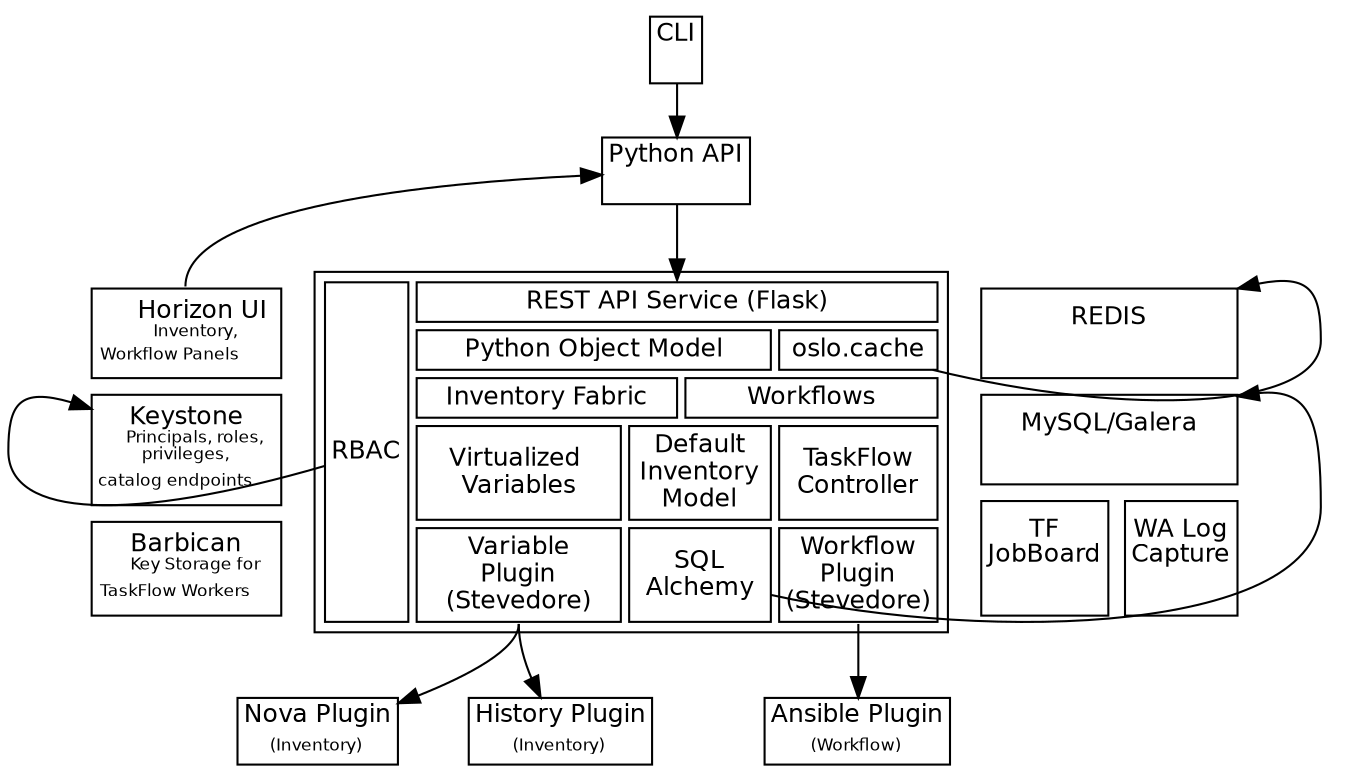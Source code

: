 digraph structs {
    node [shape=plaintext]
    
#    overlap=false;
#    splines=true;
#    layout="neato";
 
    Cli [label=<
<TABLE BORDER="0" CELLBORDER="1" CELLSPACING="0">
  <TR><TD PORT="Cli"><font face="Helvetica" point-size="12">CLI<br/></font>
  </TD></TR>
</TABLE>>];

    PythonApi [label=<
<TABLE BORDER="0" CELLBORDER="1" CELLSPACING="0">
  <TR><TD PORT="PythonApi"><font face="Helvetica" point-size="12">Python API<br/></font>
  </TD></TR>
</TABLE>>];


    CratonCore [label=<
<TABLE BORDER="0" CELLBORDER="0" CELLSPACING="4">
<TR>
<TD>
<TABLE BORDER="0" CELLBORDER="1" CELLSPACING="8">

  <TR>
    <TD PORT="Horizon"><font face="Helvetica" point-size="12">
    <font face="Helvetica" point-size="12">Horizon UI<br/><font point-size="8">
    Inventory,<br/>Workflow Panels</font></font>
    </font></TD>
  </TR>
  <TR><TD PORT="Keystone"><font face="Helvetica" point-size="12">Keystone<br/><font point-size="8">
    Principals, roles,<br/>privileges,<br/>catalog endpoints</font></font>
  </TD></TR>
  <TR><TD PORT="Barbican"><font face="Helvetica" point-size="12">Barbican<br/><font point-size="8">
    Key Storage for<br/>TaskFlow Workers</font></font>
  </TD></TR>
</TABLE>
</TD>
<TD>
<TABLE BORDER="1" CELLBORDER="1" CELLSPACING="4">
<!--font face="Helvetica"-->
  <TR>
    <TD rowspan="5" PORT="Rbac"><font face="Helvetica" point-size="12">RBAC</font></TD>
    <TD colspan="4" PORT="RestApi"><font face="Helvetica" point-size="12">REST API Service (Flask)</font></TD>
  </TR>
  <TR>
    <TD colspan="3" PORT="PythonObjectModel"><font face="Helvetica" point-size="12">Python Object Model</font></TD>
    <TD colspan="1" PORT="OsloCache"><font face="Helvetica" point-size="12">oslo.cache</font></TD>
  </TR>
  <TR>
    <TD colspan="2" PORT="InventoryFabric"><font face="Helvetica" point-size="12">Inventory Fabric</font></TD>
    <TD colspan="2" PORT="Workflows"><font face="Helvetica" point-size="12">Workflows</font></TD>
  </TR>
  <TR>
    <TD colspan="1" PORT="VirtualizedVariables"><font face="Helvetica" point-size="12">Virtualized <br/>Variables</font></TD>
    <TD colspan="2" PORT="DefaultInventoryModel"><font face="Helvetica" point-size="12">Default<br/>Inventory<br/>Model</font></TD>
    <TD colspan="1" PORT="TaskFlowController"><font face="Helvetica" point-size="12">TaskFlow<br/>Controller</font></TD>
  </TR>
  <TR>
    <TD colspan="1" PORT="VariablePlugin"><font face="Helvetica" point-size="12">Variable<br/>Plugin<br/>(Stevedore)</font></TD>
    <TD colspan="2" PORT="SqlAlchemy"><font face="Helvetica" point-size="12">SQL<br/>Alchemy</font></TD>
    <TD colspan="1" PORT="WorkflowPlugin"><font face="Helvetica" point-size="12">Workflow<br/>Plugin<br/>(Stevedore)</font></TD>
  </TR>
  <!--/font-->
</TABLE>
</TD>
<TD>
<TABLE BORDER="0" CELLBORDER="1" CELLSPACING="8">

  <TR><TD COLSPAN="2" PORT="Redis"><font face="Helvetica" point-size="12">REDIS<br/></font>
  </TD></TR>

  <TR><TD  COLSPAN="2" PORT="MySqlGalera"><font face="Helvetica" point-size="12">MySQL/Galera<br/></font>
  </TD></TR>
  <TR>
  <TD PORT="TfJobBoard"><font face="Helvetica" point-size="12">TF<br/>JobBoard<br/></font>
  </TD>
  <TD PORT="WaLogCapture"><font face="Helvetica" point-size="12">WA Log<br/>Capture<br/></font>
  </TD>
  </TR>

</TABLE>
</TD>
</TR>
</TABLE>

>];


    NovaPlugin [label=<
<TABLE BORDER="0" CELLBORDER="1" CELLSPACING="0">
  <TR><TD PORT="NovaPlugin"><font face="Helvetica" point-size="12">Nova Plugin<br/><font point-size="8">
    (Inventory)</font></font>
  </TD></TR>
</TABLE>>];

    HistoryPlugin [label=<
<TABLE BORDER="0" CELLBORDER="1" CELLSPACING="0">
  <TR><TD PORT="HistoryPlugin"><font face="Helvetica" point-size="12">History Plugin<br/><font point-size="8">
    (Inventory)</font></font>
  </TD></TR>
</TABLE>>];

    AnsiblePlugin [label=<
<TABLE BORDER="0" CELLBORDER="1" CELLSPACING="0">
  <TR><TD PORT="AnsiblePlugin"><font face="Helvetica" point-size="12">Ansible Plugin<br/><font point-size="8">
    (Workflow)</font></font>
  </TD></TR>
</TABLE>>];


//UndercloudIntegrations [pos="1,1"];
#subgraph cluster1 {
#        style=invis;
#        Barbican;
#        Horizon;
#        Keystone;
#    }    

ranksep=.25; 
#size = "8,8";
#{ rank = same; Horizon; CratonCore:PythonObjectModel; }

#{ rank = same; UndercloudIntegrations; CratonCore; }
#Horizon -> Keystone [style=invis]
#Keystone -> Barbican [style=invis]

    CratonCore:Horizon -> PythonApi:PythonApi [constraint=false]; 
    CratonCore:RBAC -> CratonCore:Keystone;
    PythonApi:PythonApi -> CratonCore:RestApi;
    Cli:Cli -> PythonApi:PythonApi;
    CratonCore:VariablePlugin -> NovaPlugin:NovaPlugin;
    CratonCore:VariablePlugin -> HistoryPlugin:HistoryPlugin;
    CratonCore:WorkflowPlugin -> AnsiblePlugin:AnsiblePlugin;
    CratonCore:OsloCache -> CratonCore:Redis [constraint=false];
    CratonCore:SqlAlchemy -> CratonCore:MySqlGalera;

}